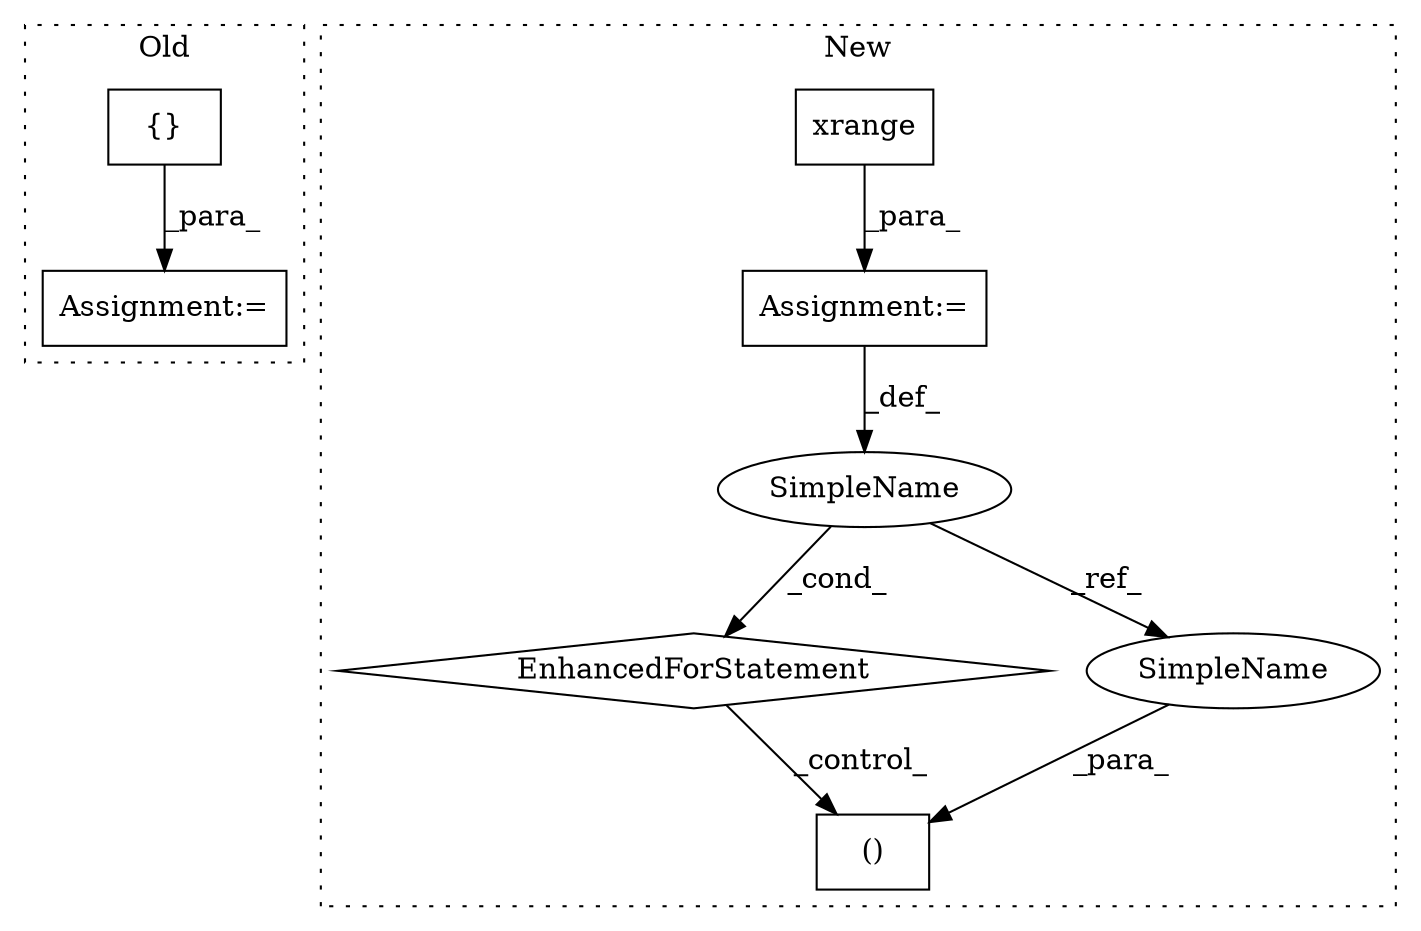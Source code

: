 digraph G {
subgraph cluster0 {
1 [label="{}" a="4" s="776,788" l="1,1" shape="box"];
4 [label="Assignment:=" a="7" s="867" l="1" shape="box"];
label = "Old";
style="dotted";
}
subgraph cluster1 {
2 [label="xrange" a="32" s="2479,2487" l="7,1" shape="box"];
3 [label="Assignment:=" a="7" s="2412,2488" l="57,2" shape="box"];
5 [label="EnhancedForStatement" a="70" s="2412,2488" l="57,2" shape="diamond"];
6 [label="()" a="106" s="2548" l="20" shape="box"];
7 [label="SimpleName" a="42" s="2473" l="3" shape="ellipse"];
8 [label="SimpleName" a="42" s="2548" l="3" shape="ellipse"];
label = "New";
style="dotted";
}
1 -> 4 [label="_para_"];
2 -> 3 [label="_para_"];
3 -> 7 [label="_def_"];
5 -> 6 [label="_control_"];
7 -> 8 [label="_ref_"];
7 -> 5 [label="_cond_"];
8 -> 6 [label="_para_"];
}